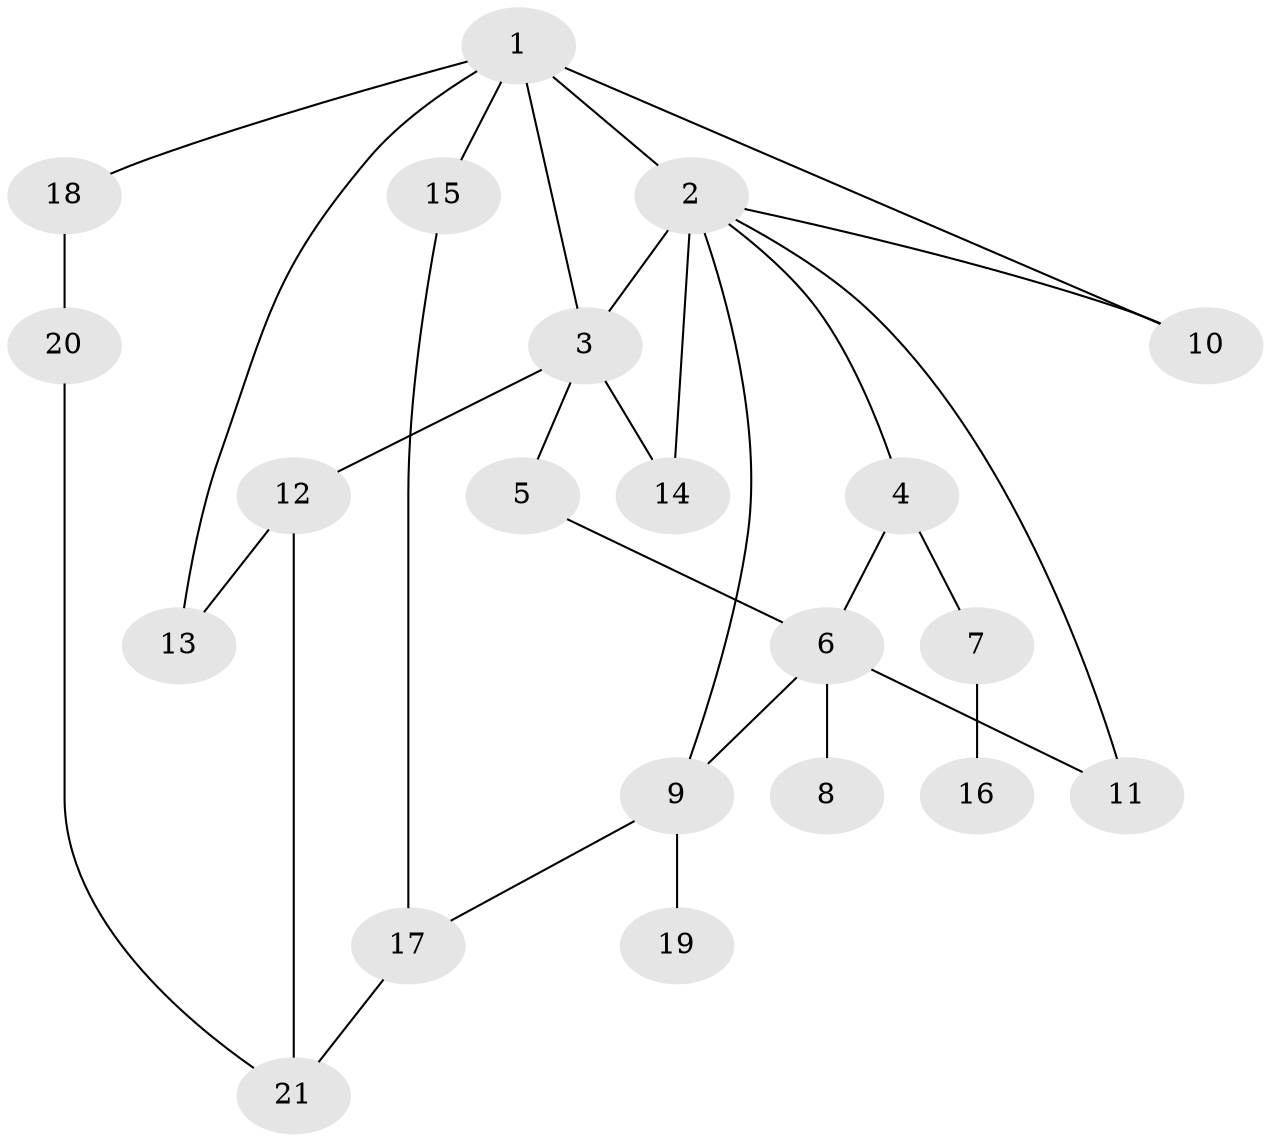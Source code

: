 // original degree distribution, {8: 0.02, 6: 0.04, 9: 0.02, 2: 0.18, 5: 0.04, 4: 0.16, 1: 0.5, 3: 0.04}
// Generated by graph-tools (version 1.1) at 2025/50/03/04/25 22:50:10]
// undirected, 21 vertices, 30 edges
graph export_dot {
  node [color=gray90,style=filled];
  1;
  2;
  3;
  4;
  5;
  6;
  7;
  8;
  9;
  10;
  11;
  12;
  13;
  14;
  15;
  16;
  17;
  18;
  19;
  20;
  21;
  1 -- 2 [weight=1.0];
  1 -- 3 [weight=1.0];
  1 -- 10 [weight=1.0];
  1 -- 13 [weight=1.0];
  1 -- 15 [weight=1.0];
  1 -- 18 [weight=1.0];
  2 -- 3 [weight=4.0];
  2 -- 4 [weight=1.0];
  2 -- 9 [weight=1.0];
  2 -- 10 [weight=1.0];
  2 -- 11 [weight=1.0];
  2 -- 14 [weight=1.0];
  3 -- 5 [weight=1.0];
  3 -- 12 [weight=1.0];
  3 -- 14 [weight=1.0];
  4 -- 6 [weight=2.0];
  4 -- 7 [weight=1.0];
  5 -- 6 [weight=1.0];
  6 -- 8 [weight=1.0];
  6 -- 9 [weight=1.0];
  6 -- 11 [weight=1.0];
  7 -- 16 [weight=1.0];
  9 -- 17 [weight=1.0];
  9 -- 19 [weight=1.0];
  12 -- 13 [weight=1.0];
  12 -- 21 [weight=1.0];
  15 -- 17 [weight=1.0];
  17 -- 21 [weight=1.0];
  18 -- 20 [weight=2.0];
  20 -- 21 [weight=1.0];
}
